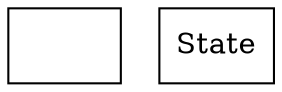digraph Chart {
	node [label="\N"];
	graph [bb="0,36,126,0"];
	__init [label="", shape=box, pos="27,18", width="0.75", height="0.5"];
	0 [label=State, shape=box, pos="99,18", width="0.75", height="0.5"];
}
